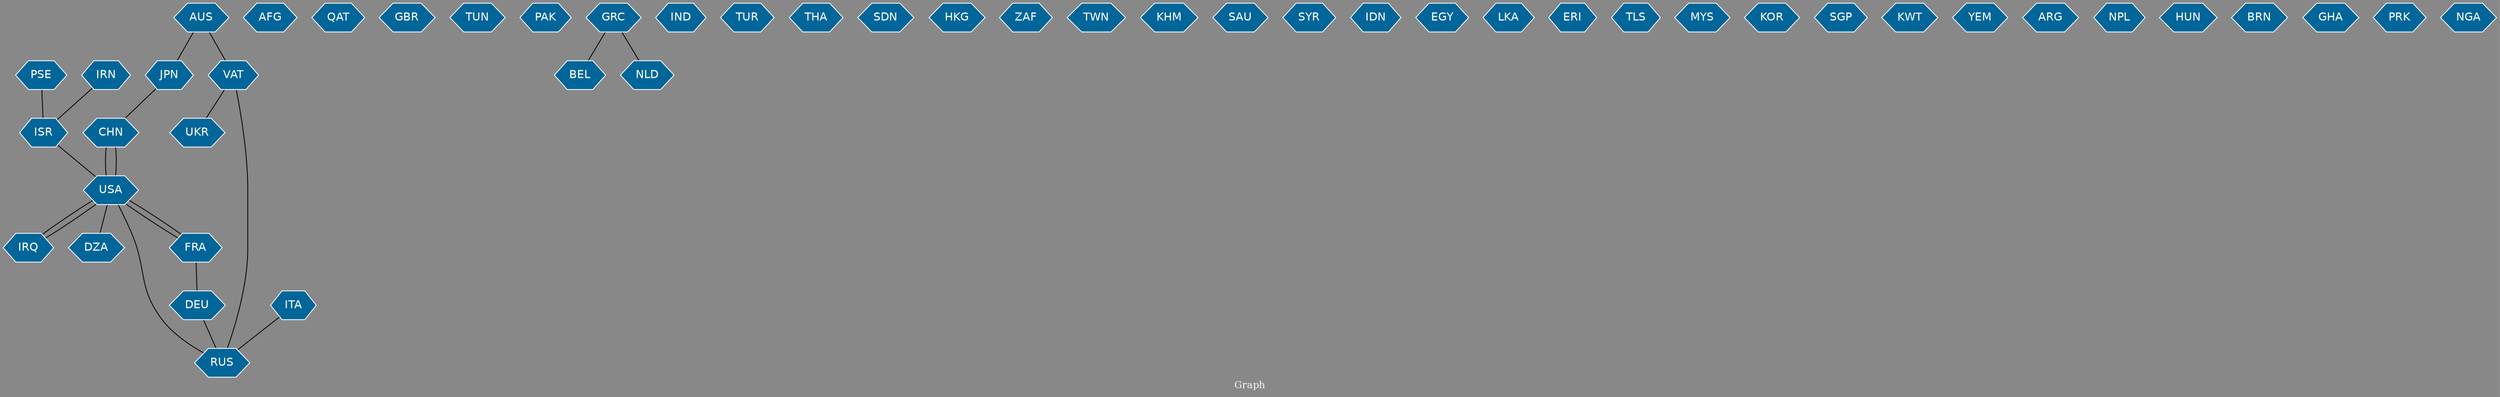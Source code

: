 // Countries together in item graph
graph {
	graph [bgcolor="#888888" fontcolor=white fontsize=12 label="Graph" outputorder=edgesfirst overlap=prism]
	node [color=white fillcolor="#006699" fontcolor=white fontname=Helvetica shape=hexagon style=filled]
	edge [arrowhead=open color=black fontcolor=white fontname=Courier fontsize=12]
		CHN [label=CHN]
		AFG [label=AFG]
		USA [label=USA]
		JPN [label=JPN]
		VAT [label=VAT]
		PSE [label=PSE]
		UKR [label=UKR]
		QAT [label=QAT]
		FRA [label=FRA]
		DEU [label=DEU]
		GBR [label=GBR]
		TUN [label=TUN]
		PAK [label=PAK]
		GRC [label=GRC]
		ISR [label=ISR]
		RUS [label=RUS]
		IRN [label=IRN]
		IND [label=IND]
		TUR [label=TUR]
		THA [label=THA]
		SDN [label=SDN]
		HKG [label=HKG]
		ZAF [label=ZAF]
		TWN [label=TWN]
		KHM [label=KHM]
		SAU [label=SAU]
		SYR [label=SYR]
		IDN [label=IDN]
		EGY [label=EGY]
		LKA [label=LKA]
		IRQ [label=IRQ]
		ITA [label=ITA]
		ERI [label=ERI]
		TLS [label=TLS]
		MYS [label=MYS]
		KOR [label=KOR]
		SGP [label=SGP]
		AUS [label=AUS]
		BEL [label=BEL]
		KWT [label=KWT]
		YEM [label=YEM]
		ARG [label=ARG]
		NPL [label=NPL]
		DZA [label=DZA]
		HUN [label=HUN]
		NLD [label=NLD]
		BRN [label=BRN]
		GHA [label=GHA]
		PRK [label=PRK]
		NGA [label=NGA]
			JPN -- CHN [weight=1]
			FRA -- USA [weight=2]
			GRC -- NLD [weight=1]
			ITA -- RUS [weight=1]
			DEU -- RUS [weight=1]
			RUS -- USA [weight=1]
			USA -- DZA [weight=1]
			CHN -- USA [weight=1]
			AUS -- JPN [weight=1]
			FRA -- DEU [weight=1]
			USA -- FRA [weight=1]
			IRN -- ISR [weight=1]
			USA -- IRQ [weight=1]
			PSE -- ISR [weight=2]
			GRC -- BEL [weight=1]
			IRQ -- USA [weight=2]
			AUS -- VAT [weight=1]
			ISR -- USA [weight=1]
			VAT -- RUS [weight=1]
			VAT -- UKR [weight=1]
			USA -- CHN [weight=2]
}